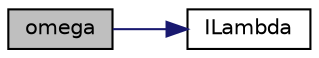 digraph "omega"
{
  bgcolor="transparent";
  edge [fontname="Helvetica",fontsize="10",labelfontname="Helvetica",labelfontsize="10"];
  node [fontname="Helvetica",fontsize="10",shape=record];
  rankdir="LR";
  Node155 [label="omega",height=0.2,width=0.4,color="black", fillcolor="grey75", style="filled", fontcolor="black"];
  Node155 -> Node156 [color="midnightblue",fontsize="10",style="solid",fontname="Helvetica"];
  Node156 [label="ILambda",height=0.2,width=0.4,color="black",URL="$a31361.html#a49445b0c39c6e217afd81533edd38d09",tooltip="Return the radiative intensity for a given wavelength. "];
}
